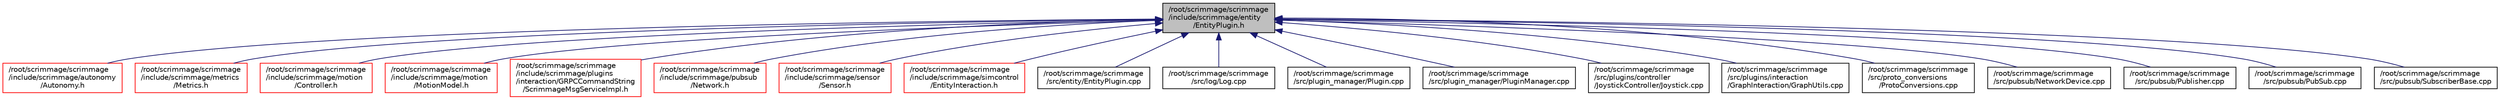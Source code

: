digraph "/root/scrimmage/scrimmage/include/scrimmage/entity/EntityPlugin.h"
{
 // LATEX_PDF_SIZE
  edge [fontname="Helvetica",fontsize="10",labelfontname="Helvetica",labelfontsize="10"];
  node [fontname="Helvetica",fontsize="10",shape=record];
  Node1 [label="/root/scrimmage/scrimmage\l/include/scrimmage/entity\l/EntityPlugin.h",height=0.2,width=0.4,color="black", fillcolor="grey75", style="filled", fontcolor="black",tooltip="Brief file description."];
  Node1 -> Node2 [dir="back",color="midnightblue",fontsize="10",style="solid",fontname="Helvetica"];
  Node2 [label="/root/scrimmage/scrimmage\l/include/scrimmage/autonomy\l/Autonomy.h",height=0.2,width=0.4,color="red", fillcolor="white", style="filled",URL="$Autonomy_8h.html",tooltip="Brief file description."];
  Node1 -> Node91 [dir="back",color="midnightblue",fontsize="10",style="solid",fontname="Helvetica"];
  Node91 [label="/root/scrimmage/scrimmage\l/include/scrimmage/metrics\l/Metrics.h",height=0.2,width=0.4,color="red", fillcolor="white", style="filled",URL="$Metrics_8h.html",tooltip="Brief file description."];
  Node1 -> Node104 [dir="back",color="midnightblue",fontsize="10",style="solid",fontname="Helvetica"];
  Node104 [label="/root/scrimmage/scrimmage\l/include/scrimmage/motion\l/Controller.h",height=0.2,width=0.4,color="red", fillcolor="white", style="filled",URL="$Controller_8h.html",tooltip="Brief file description."];
  Node1 -> Node180 [dir="back",color="midnightblue",fontsize="10",style="solid",fontname="Helvetica"];
  Node180 [label="/root/scrimmage/scrimmage\l/include/scrimmage/motion\l/MotionModel.h",height=0.2,width=0.4,color="red", fillcolor="white", style="filled",URL="$MotionModel_8h.html",tooltip="Brief file description."];
  Node1 -> Node198 [dir="back",color="midnightblue",fontsize="10",style="solid",fontname="Helvetica"];
  Node198 [label="/root/scrimmage/scrimmage\l/include/scrimmage/plugins\l/interaction/GRPCCommandString\l/ScrimmageMsgServiceImpl.h",height=0.2,width=0.4,color="red", fillcolor="white", style="filled",URL="$ScrimmageMsgServiceImpl_8h.html",tooltip="Brief file description."];
  Node1 -> Node201 [dir="back",color="midnightblue",fontsize="10",style="solid",fontname="Helvetica"];
  Node201 [label="/root/scrimmage/scrimmage\l/include/scrimmage/pubsub\l/Network.h",height=0.2,width=0.4,color="red", fillcolor="white", style="filled",URL="$Network_8h.html",tooltip="Brief file description."];
  Node1 -> Node209 [dir="back",color="midnightblue",fontsize="10",style="solid",fontname="Helvetica"];
  Node209 [label="/root/scrimmage/scrimmage\l/include/scrimmage/sensor\l/Sensor.h",height=0.2,width=0.4,color="red", fillcolor="white", style="filled",URL="$Sensor_8h.html",tooltip="Brief file description."];
  Node1 -> Node236 [dir="back",color="midnightblue",fontsize="10",style="solid",fontname="Helvetica"];
  Node236 [label="/root/scrimmage/scrimmage\l/include/scrimmage/simcontrol\l/EntityInteraction.h",height=0.2,width=0.4,color="red", fillcolor="white", style="filled",URL="$EntityInteraction_8h.html",tooltip="Brief file description."];
  Node1 -> Node265 [dir="back",color="midnightblue",fontsize="10",style="solid",fontname="Helvetica"];
  Node265 [label="/root/scrimmage/scrimmage\l/src/entity/EntityPlugin.cpp",height=0.2,width=0.4,color="black", fillcolor="white", style="filled",URL="$EntityPlugin_8cpp.html",tooltip="Brief file description."];
  Node1 -> Node266 [dir="back",color="midnightblue",fontsize="10",style="solid",fontname="Helvetica"];
  Node266 [label="/root/scrimmage/scrimmage\l/src/log/Log.cpp",height=0.2,width=0.4,color="black", fillcolor="white", style="filled",URL="$Log_8cpp.html",tooltip="Brief file description."];
  Node1 -> Node267 [dir="back",color="midnightblue",fontsize="10",style="solid",fontname="Helvetica"];
  Node267 [label="/root/scrimmage/scrimmage\l/src/plugin_manager/Plugin.cpp",height=0.2,width=0.4,color="black", fillcolor="white", style="filled",URL="$Plugin_8cpp.html",tooltip="Brief file description."];
  Node1 -> Node268 [dir="back",color="midnightblue",fontsize="10",style="solid",fontname="Helvetica"];
  Node268 [label="/root/scrimmage/scrimmage\l/src/plugin_manager/PluginManager.cpp",height=0.2,width=0.4,color="black", fillcolor="white", style="filled",URL="$PluginManager_8cpp.html",tooltip="Brief file description."];
  Node1 -> Node269 [dir="back",color="midnightblue",fontsize="10",style="solid",fontname="Helvetica"];
  Node269 [label="/root/scrimmage/scrimmage\l/src/plugins/controller\l/JoystickController/Joystick.cpp",height=0.2,width=0.4,color="black", fillcolor="white", style="filled",URL="$Joystick_8cpp.html",tooltip="Brief file description."];
  Node1 -> Node270 [dir="back",color="midnightblue",fontsize="10",style="solid",fontname="Helvetica"];
  Node270 [label="/root/scrimmage/scrimmage\l/src/plugins/interaction\l/GraphInteraction/GraphUtils.cpp",height=0.2,width=0.4,color="black", fillcolor="white", style="filled",URL="$GraphUtils_8cpp.html",tooltip="Brief file description."];
  Node1 -> Node271 [dir="back",color="midnightblue",fontsize="10",style="solid",fontname="Helvetica"];
  Node271 [label="/root/scrimmage/scrimmage\l/src/proto_conversions\l/ProtoConversions.cpp",height=0.2,width=0.4,color="black", fillcolor="white", style="filled",URL="$ProtoConversions_8cpp.html",tooltip="Brief file description."];
  Node1 -> Node272 [dir="back",color="midnightblue",fontsize="10",style="solid",fontname="Helvetica"];
  Node272 [label="/root/scrimmage/scrimmage\l/src/pubsub/NetworkDevice.cpp",height=0.2,width=0.4,color="black", fillcolor="white", style="filled",URL="$NetworkDevice_8cpp.html",tooltip="Brief file description."];
  Node1 -> Node273 [dir="back",color="midnightblue",fontsize="10",style="solid",fontname="Helvetica"];
  Node273 [label="/root/scrimmage/scrimmage\l/src/pubsub/Publisher.cpp",height=0.2,width=0.4,color="black", fillcolor="white", style="filled",URL="$Publisher_8cpp.html",tooltip="Brief file description."];
  Node1 -> Node274 [dir="back",color="midnightblue",fontsize="10",style="solid",fontname="Helvetica"];
  Node274 [label="/root/scrimmage/scrimmage\l/src/pubsub/PubSub.cpp",height=0.2,width=0.4,color="black", fillcolor="white", style="filled",URL="$PubSub_8cpp.html",tooltip="Brief file description."];
  Node1 -> Node275 [dir="back",color="midnightblue",fontsize="10",style="solid",fontname="Helvetica"];
  Node275 [label="/root/scrimmage/scrimmage\l/src/pubsub/SubscriberBase.cpp",height=0.2,width=0.4,color="black", fillcolor="white", style="filled",URL="$SubscriberBase_8cpp.html",tooltip="Brief file description."];
}
